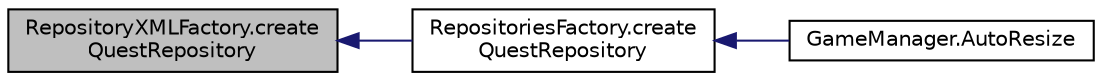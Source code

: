digraph "RepositoryXMLFactory.createQuestRepository"
{
  edge [fontname="Helvetica",fontsize="10",labelfontname="Helvetica",labelfontsize="10"];
  node [fontname="Helvetica",fontsize="10",shape=record];
  rankdir="LR";
  Node5 [label="RepositoryXMLFactory.create\lQuestRepository",height=0.2,width=0.4,color="black", fillcolor="grey75", style="filled", fontcolor="black"];
  Node5 -> Node6 [dir="back",color="midnightblue",fontsize="10",style="solid",fontname="Helvetica"];
  Node6 [label="RepositoriesFactory.create\lQuestRepository",height=0.2,width=0.4,color="black", fillcolor="white", style="filled",URL="$class_repositories_factory.html#a4bf79b8bdbf01bb0dc8492701a5fd904",tooltip="Developed by: Peao (rngs); Method to instantiate the QuestRepository based on DatabaseStorageType. "];
  Node6 -> Node7 [dir="back",color="midnightblue",fontsize="10",style="solid",fontname="Helvetica"];
  Node7 [label="GameManager.AutoResize",height=0.2,width=0.4,color="black", fillcolor="white", style="filled",URL="$class_game_manager.html#a4f96a39e9bce46cd827713594478859a",tooltip="Developed by: Lucas (lss5); Adjusts width and height of a GUI for it stays in proportion with the use..."];
}
